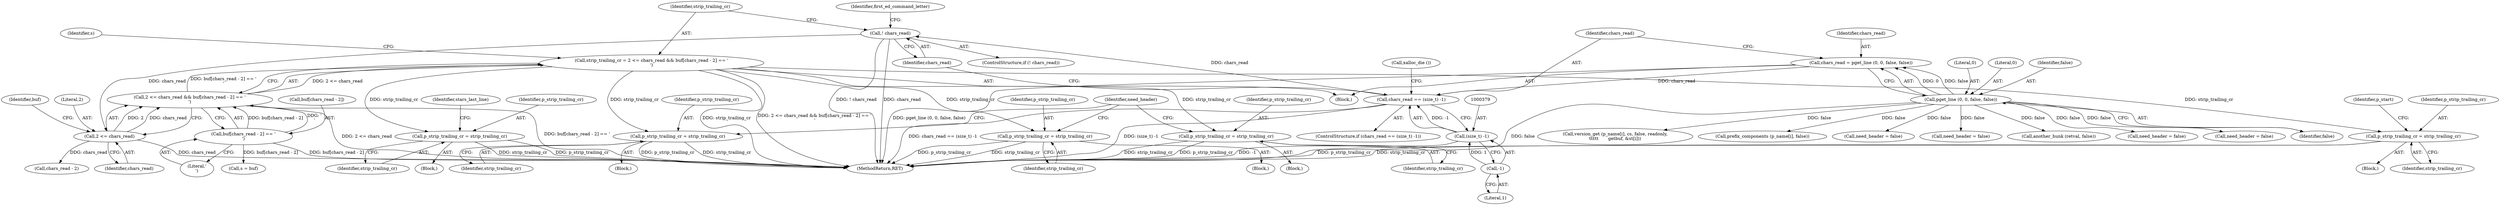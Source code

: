 digraph "0_savannah_17953b5893f7c9835f0dd2a704ba04e0371d2cbd_0@API" {
"1000417" [label="(Call,strip_trailing_cr = 2 <= chars_read && buf[chars_read - 2] == '\r')"];
"1000419" [label="(Call,2 <= chars_read && buf[chars_read - 2] == '\r')"];
"1000420" [label="(Call,2 <= chars_read)"];
"1000384" [label="(Call,! chars_read)"];
"1000376" [label="(Call,chars_read == (size_t) -1)"];
"1000368" [label="(Call,chars_read = pget_line (0, 0, false, false))"];
"1000370" [label="(Call,pget_line (0, 0, false, false))"];
"1000378" [label="(Call,(size_t) -1)"];
"1000380" [label="(Call,-1)"];
"1000423" [label="(Call,buf[chars_read - 2] == '\r')"];
"1000568" [label="(Call,p_strip_trailing_cr = strip_trailing_cr)"];
"1000627" [label="(Call,p_strip_trailing_cr = strip_trailing_cr)"];
"1000653" [label="(Call,p_strip_trailing_cr = strip_trailing_cr)"];
"1001194" [label="(Call,p_strip_trailing_cr = strip_trailing_cr)"];
"1001482" [label="(Call,p_strip_trailing_cr = strip_trailing_cr)"];
"1001148" [label="(Block,)"];
"1000426" [label="(Call,chars_read - 2)"];
"1000369" [label="(Identifier,chars_read)"];
"1000431" [label="(Call,s = buf)"];
"1000574" [label="(Identifier,stars_last_line)"];
"1000425" [label="(Identifier,buf)"];
"1000380" [label="(Call,-1)"];
"1000382" [label="(Call,xalloc_die ())"];
"1001885" [label="(Call,version_get (p_name[i], cs, false, readonly,\n\t\t\t\t\t       getbuf, &st[i]))"];
"1000371" [label="(Literal,0)"];
"1000636" [label="(Block,)"];
"1000570" [label="(Identifier,strip_trailing_cr)"];
"1000370" [label="(Call,pget_line (0, 0, false, false))"];
"1000385" [label="(Identifier,chars_read)"];
"1000655" [label="(Identifier,strip_trailing_cr)"];
"1001198" [label="(Identifier,need_header)"];
"1001444" [label="(Block,)"];
"1000384" [label="(Call,! chars_read)"];
"1000653" [label="(Call,p_strip_trailing_cr = strip_trailing_cr)"];
"1002004" [label="(Call,prefix_components (p_name[i], false))"];
"1000422" [label="(Identifier,chars_read)"];
"1000421" [label="(Literal,2)"];
"1000629" [label="(Identifier,strip_trailing_cr)"];
"1001194" [label="(Call,p_strip_trailing_cr = strip_trailing_cr)"];
"1000372" [label="(Literal,0)"];
"1000342" [label="(Block,)"];
"1000423" [label="(Call,buf[chars_read - 2] == '\r')"];
"1000377" [label="(Identifier,chars_read)"];
"1001486" [label="(Identifier,p_start)"];
"1000381" [label="(Literal,1)"];
"1000650" [label="(Call,need_header = false)"];
"1000597" [label="(Call,need_header = false)"];
"1000375" [label="(ControlStructure,if (chars_read == (size_t) -1))"];
"1000419" [label="(Call,2 <= chars_read && buf[chars_read - 2] == '\r')"];
"1001522" [label="(Call,another_hunk (retval, false))"];
"1000424" [label="(Call,buf[chars_read - 2])"];
"1000628" [label="(Identifier,p_strip_trailing_cr)"];
"1000432" [label="(Identifier,s)"];
"1001482" [label="(Call,p_strip_trailing_cr = strip_trailing_cr)"];
"1000383" [label="(ControlStructure,if (! chars_read))"];
"1000569" [label="(Identifier,p_strip_trailing_cr)"];
"1000627" [label="(Call,p_strip_trailing_cr = strip_trailing_cr)"];
"1000429" [label="(Literal,'\r')"];
"1000368" [label="(Call,chars_read = pget_line (0, 0, false, false))"];
"1000388" [label="(Identifier,first_ed_command_letter)"];
"1000418" [label="(Identifier,strip_trailing_cr)"];
"1000654" [label="(Identifier,p_strip_trailing_cr)"];
"1001196" [label="(Identifier,strip_trailing_cr)"];
"1000420" [label="(Call,2 <= chars_read)"];
"1001171" [label="(Call,need_header = false)"];
"1000606" [label="(Block,)"];
"1000624" [label="(Call,need_header = false)"];
"1000373" [label="(Identifier,false)"];
"1002119" [label="(MethodReturn,RET)"];
"1001484" [label="(Identifier,strip_trailing_cr)"];
"1001195" [label="(Identifier,p_strip_trailing_cr)"];
"1001483" [label="(Identifier,p_strip_trailing_cr)"];
"1000568" [label="(Call,p_strip_trailing_cr = strip_trailing_cr)"];
"1000374" [label="(Identifier,false)"];
"1000417" [label="(Call,strip_trailing_cr = 2 <= chars_read && buf[chars_read - 2] == '\r')"];
"1000555" [label="(Block,)"];
"1000376" [label="(Call,chars_read == (size_t) -1)"];
"1000378" [label="(Call,(size_t) -1)"];
"1000417" -> "1000342"  [label="AST: "];
"1000417" -> "1000419"  [label="CFG: "];
"1000418" -> "1000417"  [label="AST: "];
"1000419" -> "1000417"  [label="AST: "];
"1000432" -> "1000417"  [label="CFG: "];
"1000417" -> "1002119"  [label="DDG: strip_trailing_cr"];
"1000417" -> "1002119"  [label="DDG: 2 <= chars_read && buf[chars_read - 2] == '\r'"];
"1000419" -> "1000417"  [label="DDG: 2 <= chars_read"];
"1000419" -> "1000417"  [label="DDG: buf[chars_read - 2] == '\r'"];
"1000417" -> "1000568"  [label="DDG: strip_trailing_cr"];
"1000417" -> "1000627"  [label="DDG: strip_trailing_cr"];
"1000417" -> "1000653"  [label="DDG: strip_trailing_cr"];
"1000417" -> "1001194"  [label="DDG: strip_trailing_cr"];
"1000417" -> "1001482"  [label="DDG: strip_trailing_cr"];
"1000419" -> "1000420"  [label="CFG: "];
"1000419" -> "1000423"  [label="CFG: "];
"1000420" -> "1000419"  [label="AST: "];
"1000423" -> "1000419"  [label="AST: "];
"1000419" -> "1002119"  [label="DDG: 2 <= chars_read"];
"1000419" -> "1002119"  [label="DDG: buf[chars_read - 2] == '\r'"];
"1000420" -> "1000419"  [label="DDG: 2"];
"1000420" -> "1000419"  [label="DDG: chars_read"];
"1000423" -> "1000419"  [label="DDG: buf[chars_read - 2]"];
"1000423" -> "1000419"  [label="DDG: '\r'"];
"1000420" -> "1000422"  [label="CFG: "];
"1000421" -> "1000420"  [label="AST: "];
"1000422" -> "1000420"  [label="AST: "];
"1000425" -> "1000420"  [label="CFG: "];
"1000420" -> "1002119"  [label="DDG: chars_read"];
"1000384" -> "1000420"  [label="DDG: chars_read"];
"1000420" -> "1000426"  [label="DDG: chars_read"];
"1000384" -> "1000383"  [label="AST: "];
"1000384" -> "1000385"  [label="CFG: "];
"1000385" -> "1000384"  [label="AST: "];
"1000388" -> "1000384"  [label="CFG: "];
"1000418" -> "1000384"  [label="CFG: "];
"1000384" -> "1002119"  [label="DDG: ! chars_read"];
"1000384" -> "1002119"  [label="DDG: chars_read"];
"1000376" -> "1000384"  [label="DDG: chars_read"];
"1000376" -> "1000375"  [label="AST: "];
"1000376" -> "1000378"  [label="CFG: "];
"1000377" -> "1000376"  [label="AST: "];
"1000378" -> "1000376"  [label="AST: "];
"1000382" -> "1000376"  [label="CFG: "];
"1000385" -> "1000376"  [label="CFG: "];
"1000376" -> "1002119"  [label="DDG: chars_read == (size_t) -1"];
"1000376" -> "1002119"  [label="DDG: (size_t) -1"];
"1000368" -> "1000376"  [label="DDG: chars_read"];
"1000378" -> "1000376"  [label="DDG: -1"];
"1000368" -> "1000342"  [label="AST: "];
"1000368" -> "1000370"  [label="CFG: "];
"1000369" -> "1000368"  [label="AST: "];
"1000370" -> "1000368"  [label="AST: "];
"1000377" -> "1000368"  [label="CFG: "];
"1000368" -> "1002119"  [label="DDG: pget_line (0, 0, false, false)"];
"1000370" -> "1000368"  [label="DDG: 0"];
"1000370" -> "1000368"  [label="DDG: false"];
"1000370" -> "1000374"  [label="CFG: "];
"1000371" -> "1000370"  [label="AST: "];
"1000372" -> "1000370"  [label="AST: "];
"1000373" -> "1000370"  [label="AST: "];
"1000374" -> "1000370"  [label="AST: "];
"1000370" -> "1002119"  [label="DDG: false"];
"1000370" -> "1000597"  [label="DDG: false"];
"1000370" -> "1000624"  [label="DDG: false"];
"1000370" -> "1000650"  [label="DDG: false"];
"1000370" -> "1001171"  [label="DDG: false"];
"1000370" -> "1001522"  [label="DDG: false"];
"1000370" -> "1001885"  [label="DDG: false"];
"1000370" -> "1002004"  [label="DDG: false"];
"1000378" -> "1000380"  [label="CFG: "];
"1000379" -> "1000378"  [label="AST: "];
"1000380" -> "1000378"  [label="AST: "];
"1000378" -> "1002119"  [label="DDG: -1"];
"1000380" -> "1000378"  [label="DDG: 1"];
"1000380" -> "1000381"  [label="CFG: "];
"1000381" -> "1000380"  [label="AST: "];
"1000423" -> "1000429"  [label="CFG: "];
"1000424" -> "1000423"  [label="AST: "];
"1000429" -> "1000423"  [label="AST: "];
"1000423" -> "1002119"  [label="DDG: buf[chars_read - 2]"];
"1000423" -> "1000431"  [label="DDG: buf[chars_read - 2]"];
"1000568" -> "1000555"  [label="AST: "];
"1000568" -> "1000570"  [label="CFG: "];
"1000569" -> "1000568"  [label="AST: "];
"1000570" -> "1000568"  [label="AST: "];
"1000574" -> "1000568"  [label="CFG: "];
"1000568" -> "1002119"  [label="DDG: p_strip_trailing_cr"];
"1000568" -> "1002119"  [label="DDG: strip_trailing_cr"];
"1000627" -> "1000606"  [label="AST: "];
"1000627" -> "1000629"  [label="CFG: "];
"1000628" -> "1000627"  [label="AST: "];
"1000629" -> "1000627"  [label="AST: "];
"1001198" -> "1000627"  [label="CFG: "];
"1000627" -> "1002119"  [label="DDG: strip_trailing_cr"];
"1000627" -> "1002119"  [label="DDG: p_strip_trailing_cr"];
"1000653" -> "1000636"  [label="AST: "];
"1000653" -> "1000655"  [label="CFG: "];
"1000654" -> "1000653"  [label="AST: "];
"1000655" -> "1000653"  [label="AST: "];
"1001198" -> "1000653"  [label="CFG: "];
"1000653" -> "1002119"  [label="DDG: strip_trailing_cr"];
"1000653" -> "1002119"  [label="DDG: p_strip_trailing_cr"];
"1001194" -> "1001148"  [label="AST: "];
"1001194" -> "1001196"  [label="CFG: "];
"1001195" -> "1001194"  [label="AST: "];
"1001196" -> "1001194"  [label="AST: "];
"1001198" -> "1001194"  [label="CFG: "];
"1001194" -> "1002119"  [label="DDG: strip_trailing_cr"];
"1001194" -> "1002119"  [label="DDG: p_strip_trailing_cr"];
"1001482" -> "1001444"  [label="AST: "];
"1001482" -> "1001484"  [label="CFG: "];
"1001483" -> "1001482"  [label="AST: "];
"1001484" -> "1001482"  [label="AST: "];
"1001486" -> "1001482"  [label="CFG: "];
"1001482" -> "1002119"  [label="DDG: p_strip_trailing_cr"];
"1001482" -> "1002119"  [label="DDG: strip_trailing_cr"];
}
